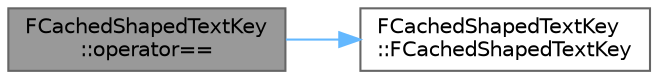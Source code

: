 digraph "FCachedShapedTextKey::operator=="
{
 // INTERACTIVE_SVG=YES
 // LATEX_PDF_SIZE
  bgcolor="transparent";
  edge [fontname=Helvetica,fontsize=10,labelfontname=Helvetica,labelfontsize=10];
  node [fontname=Helvetica,fontsize=10,shape=box,height=0.2,width=0.4];
  rankdir="LR";
  Node1 [id="Node000001",label="FCachedShapedTextKey\l::operator==",height=0.2,width=0.4,color="gray40", fillcolor="grey60", style="filled", fontcolor="black",tooltip=" "];
  Node1 -> Node2 [id="edge1_Node000001_Node000002",color="steelblue1",style="solid",tooltip=" "];
  Node2 [id="Node000002",label="FCachedShapedTextKey\l::FCachedShapedTextKey",height=0.2,width=0.4,color="grey40", fillcolor="white", style="filled",URL="$d3/d98/structFCachedShapedTextKey.html#a8a50eae1e91ac5333cd476ef744828a0",tooltip=" "];
}
